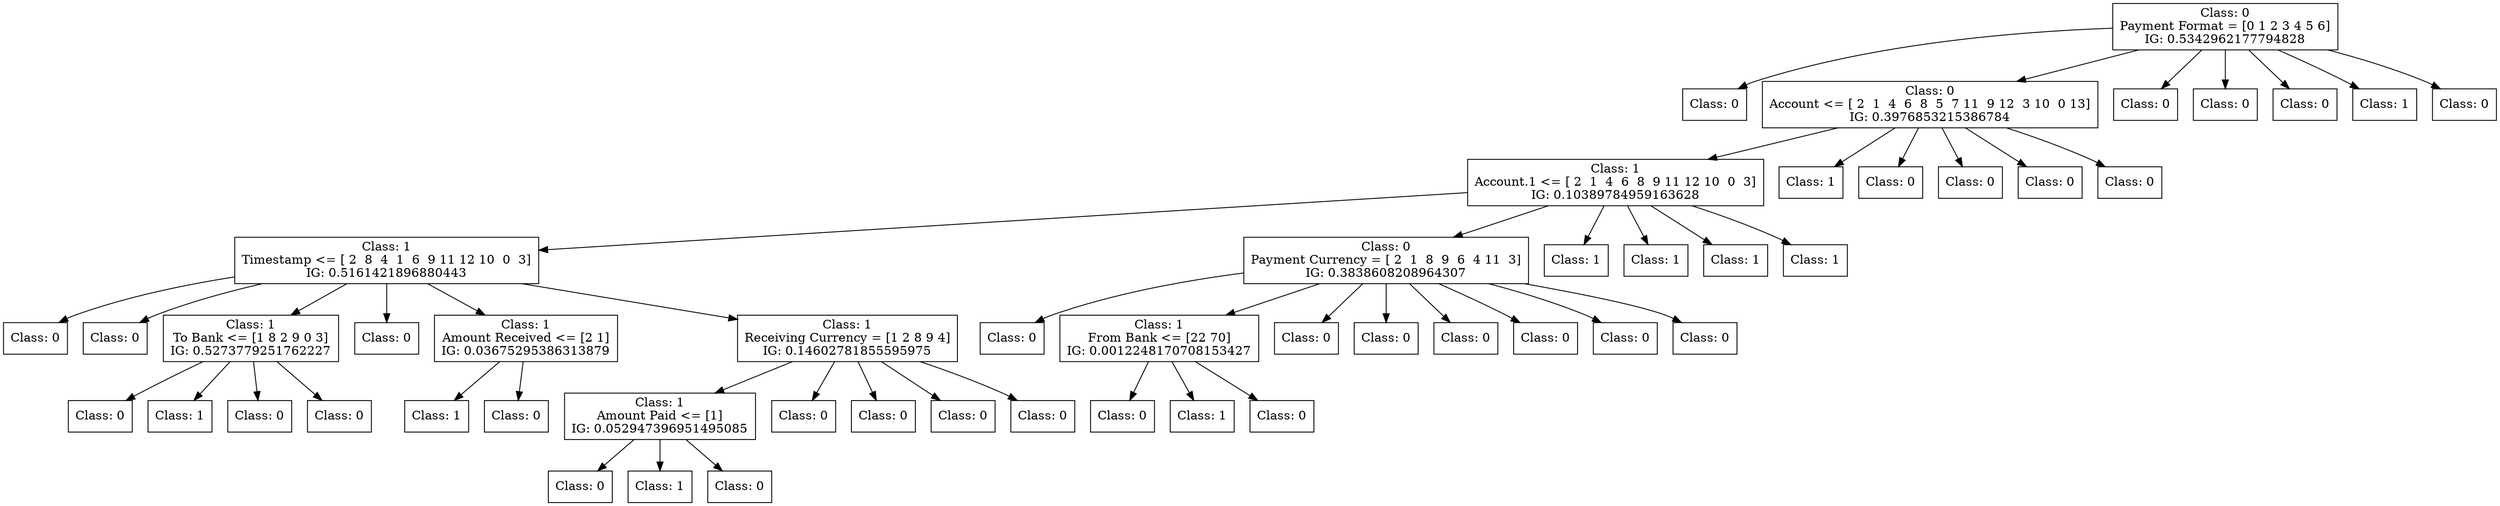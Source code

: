 digraph DecisionTree {
	rankdir=TD;
	node [shape=box];
	140418167752352 [label="Class: 0
Payment Format = [0 1 2 3 4 5 6]
IG: 0.5342962177794828"];
	140416109631216 [label="Class: 0
"];
	140418167752352 -> 140416109631216;
	140416109633232 [label="Class: 0
Account <= [ 2  1  4  6  8  5  7 11  9 12  3 10  0 13]
IG: 0.3976853215386784"];
	140418167752352 -> 140416109633232;
	140416109633088 [label="Class: 1
Account.1 <= [ 2  1  4  6  8  9 11 12 10  0  3]
IG: 0.10389784959163628"];
	140416109633232 -> 140416109633088;
	140416109632560 [label="Class: 1
Timestamp <= [ 2  8  4  1  6  9 11 12 10  0  3]
IG: 0.5161421896880443"];
	140416109633088 -> 140416109632560;
	140416109636160 [label="Class: 0
"];
	140416109632560 -> 140416109636160;
	140416109627280 [label="Class: 0
"];
	140416109632560 -> 140416109627280;
	140416109635008 [label="Class: 1
To Bank <= [1 8 2 9 0 3]
IG: 0.5273779251762227"];
	140416109632560 -> 140416109635008;
	140416109637408 [label="Class: 0
"];
	140416109635008 -> 140416109637408;
	140416109631312 [label="Class: 1
"];
	140416109635008 -> 140416109631312;
	140416109636304 [label="Class: 0
"];
	140416109635008 -> 140416109636304;
	140416109636688 [label="Class: 0
"];
	140416109635008 -> 140416109636688;
	140416109636112 [label="Class: 0
"];
	140416109632560 -> 140416109636112;
	140416109635920 [label="Class: 1
Amount Received <= [2 1]
IG: 0.03675295386313879"];
	140416109632560 -> 140416109635920;
	140416109637744 [label="Class: 1
"];
	140416109635920 -> 140416109637744;
	140416109638176 [label="Class: 0
"];
	140416109635920 -> 140416109638176;
	140416109633712 [label="Class: 1
Receiving Currency = [1 2 8 9 4]
IG: 0.14602781855595975"];
	140416109632560 -> 140416109633712;
	140416109636592 [label="Class: 1
Amount Paid <= [1]
IG: 0.052947396951495085"];
	140416109633712 -> 140416109636592;
	140416109638560 [label="Class: 0
"];
	140416109636592 -> 140416109638560;
	140416109639184 [label="Class: 1
"];
	140416109636592 -> 140416109639184;
	140416109628192 [label="Class: 0
"];
	140416109636592 -> 140416109628192;
	140416109625408 [label="Class: 0
"];
	140416109633712 -> 140416109625408;
	140416109638080 [label="Class: 0
"];
	140416109633712 -> 140416109638080;
	140416109634816 [label="Class: 0
"];
	140416109633712 -> 140416109634816;
	140416109631936 [label="Class: 0
"];
	140416109633712 -> 140416109631936;
	140416109629008 [label="Class: 0
Payment Currency = [ 2  1  8  9  6  4 11  3]
IG: 0.3838608208964307"];
	140416109633088 -> 140416109629008;
	140416109637984 [label="Class: 0
"];
	140416109629008 -> 140416109637984;
	140416109639376 [label="Class: 1
From Bank <= [22 70]
IG: 0.0012248170708153427"];
	140416109629008 -> 140416109639376;
	140416109640240 [label="Class: 0
"];
	140416109639376 -> 140416109640240;
	140416109640432 [label="Class: 1
"];
	140416109639376 -> 140416109640432;
	140416109639952 [label="Class: 0
"];
	140416109639376 -> 140416109639952;
	140416109636016 [label="Class: 0
"];
	140416109629008 -> 140416109636016;
	140416109632032 [label="Class: 0
"];
	140416109629008 -> 140416109632032;
	140416109637456 [label="Class: 0
"];
	140416109629008 -> 140416109637456;
	140416109638416 [label="Class: 0
"];
	140416109629008 -> 140416109638416;
	140416109634528 [label="Class: 0
"];
	140416109629008 -> 140416109634528;
	140416109638896 [label="Class: 0
"];
	140416109629008 -> 140416109638896;
	140416109630832 [label="Class: 1
"];
	140416109633088 -> 140416109630832;
	140416109629248 [label="Class: 1
"];
	140416109633088 -> 140416109629248;
	140416109628480 [label="Class: 1
"];
	140416109633088 -> 140416109628480;
	140416109634288 [label="Class: 1
"];
	140416109633088 -> 140416109634288;
	140416109634240 [label="Class: 1
"];
	140416109633232 -> 140416109634240;
	140416109633856 [label="Class: 0
"];
	140416109633232 -> 140416109633856;
	140416109631744 [label="Class: 0
"];
	140416109633232 -> 140416109631744;
	140416109631120 [label="Class: 0
"];
	140416109633232 -> 140416109631120;
	140416109630256 [label="Class: 0
"];
	140416109633232 -> 140416109630256;
	140416109631888 [label="Class: 0
"];
	140418167752352 -> 140416109631888;
	140416109632848 [label="Class: 0
"];
	140418167752352 -> 140416109632848;
	140416109631840 [label="Class: 0
"];
	140418167752352 -> 140416109631840;
	140416109631024 [label="Class: 1
"];
	140418167752352 -> 140416109631024;
	140416109632416 [label="Class: 0
"];
	140418167752352 -> 140416109632416;
}

